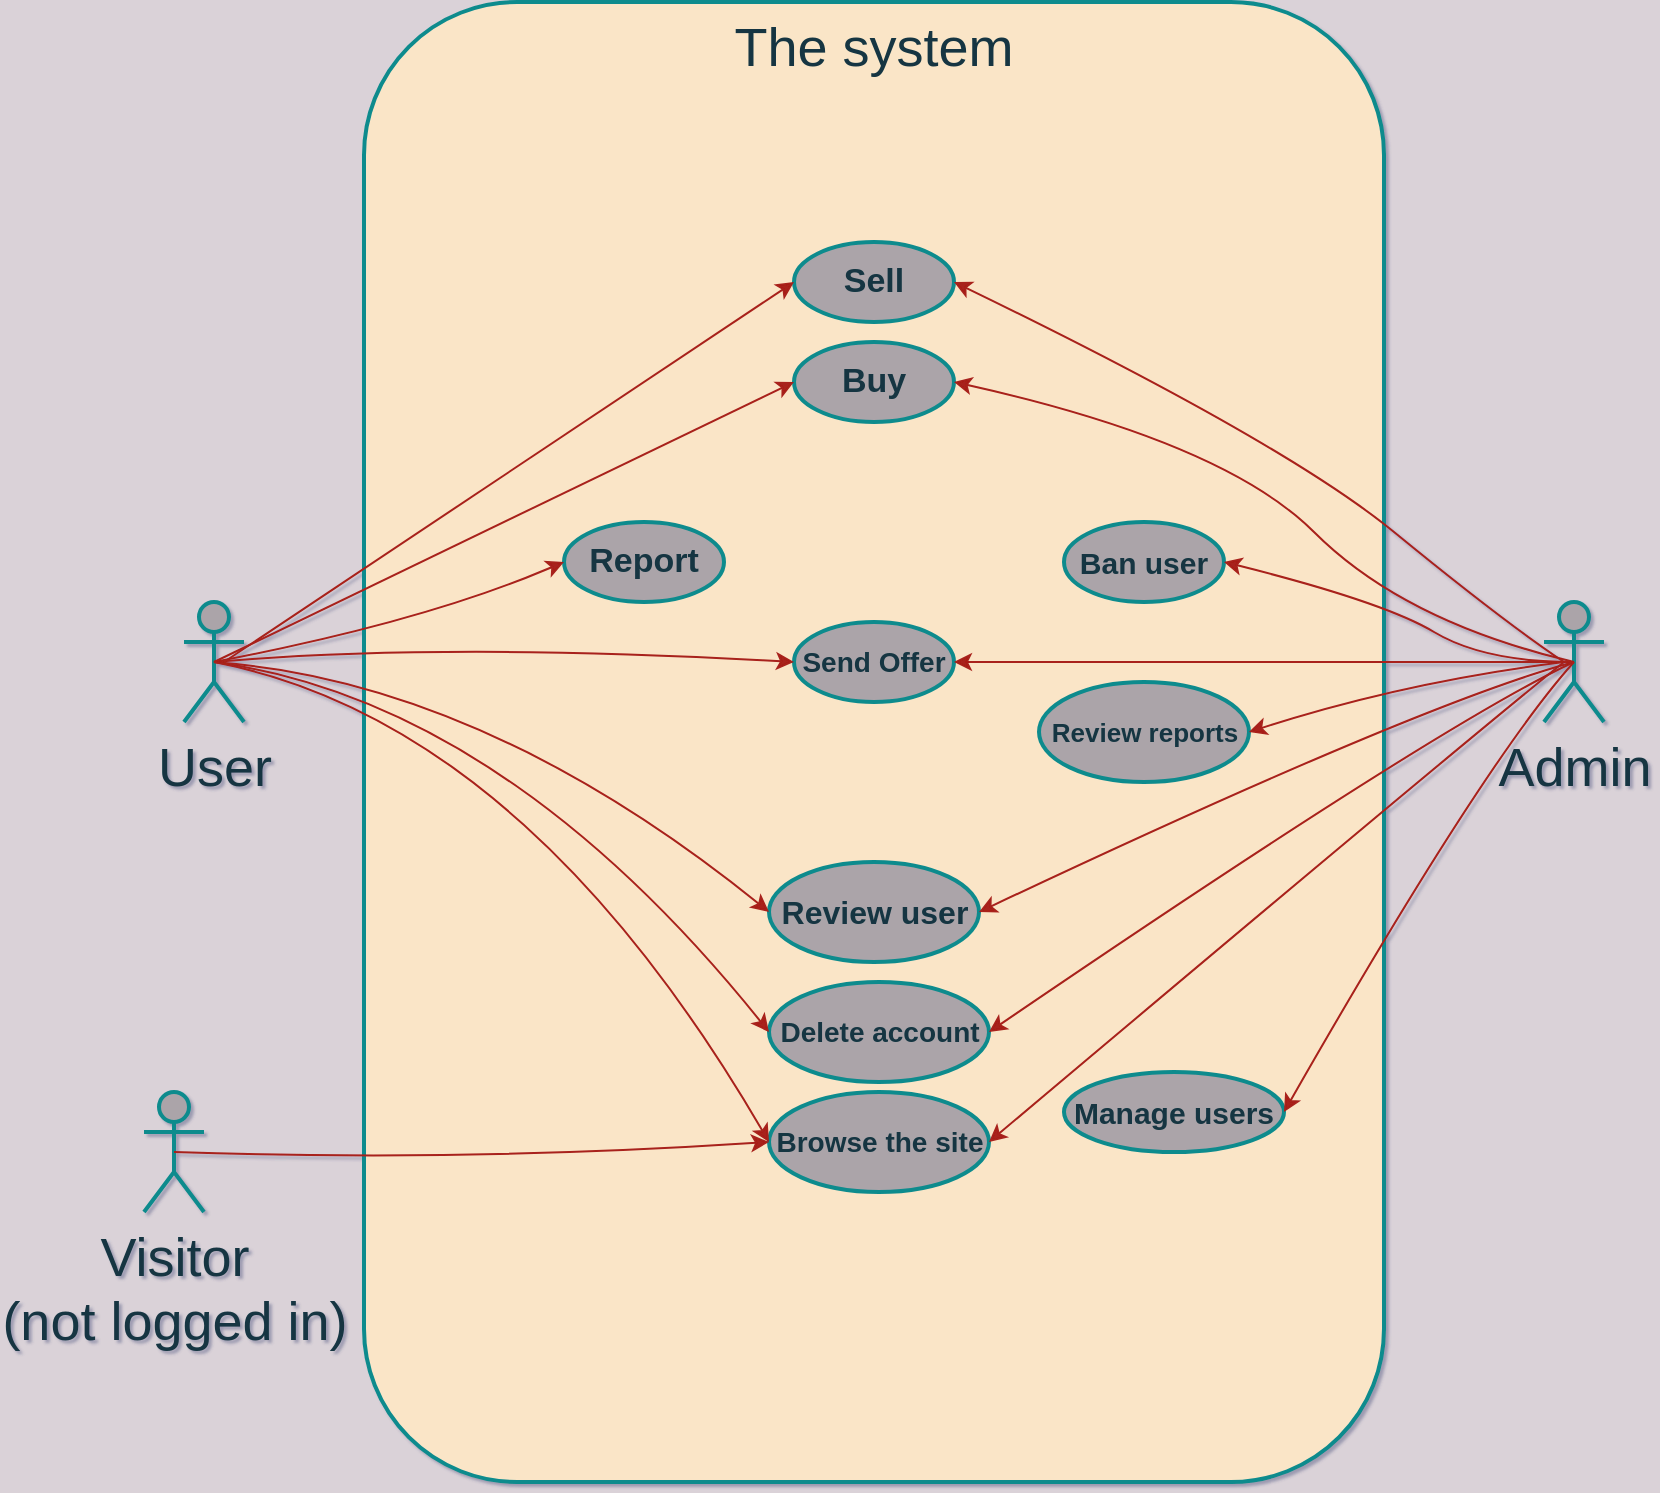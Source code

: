 <mxfile version="17.4.6" type="onedrive"><diagram id="InMR42C8C3EktTEgIVeQ" name="Page-1"><mxGraphModel grid="1" page="1" gridSize="10" guides="1" tooltips="1" connect="1" arrows="1" fold="1" pageScale="1" pageWidth="583" pageHeight="827" background="#DAD2D8" math="0" shadow="1"><root><mxCell id="0"/><mxCell id="1" parent="0"/><mxCell id="y2CxV0G0_h1MDgTNvdcz-1" value="The system" style="rounded=1;whiteSpace=wrap;html=1;verticalAlign=top;fontSize=27;fillColor=#FAE5C7;strokeColor=#0F8B8D;fontColor=#143642;strokeWidth=2;" vertex="1" parent="1"><mxGeometry x="348" y="46" width="510" height="740" as="geometry"/></mxCell><mxCell id="y2CxV0G0_h1MDgTNvdcz-2" value="Admin" style="shape=umlActor;verticalLabelPosition=bottom;verticalAlign=top;html=1;outlineConnect=0;fontSize=27;rounded=1;fillColor=#ABA4A9;strokeColor=#0F8B8D;fontColor=#143642;strokeWidth=2;" vertex="1" parent="1"><mxGeometry x="938" y="346" width="30" height="60" as="geometry"/></mxCell><mxCell id="y2CxV0G0_h1MDgTNvdcz-3" value="User" style="shape=umlActor;verticalLabelPosition=bottom;verticalAlign=top;html=1;outlineConnect=0;fontSize=27;rounded=1;fillColor=#ABA4A9;strokeColor=#0F8B8D;fontColor=#143642;strokeWidth=2;" vertex="1" parent="1"><mxGeometry x="258" y="346" width="30" height="60" as="geometry"/></mxCell><mxCell id="y2CxV0G0_h1MDgTNvdcz-5" value="&lt;span style=&quot;font-size: 17px;&quot;&gt;Sell&lt;/span&gt;" style="ellipse;whiteSpace=wrap;html=1;fontSize=17;rounded=1;fillColor=#ABA4A9;strokeColor=#0F8B8D;fontColor=#143642;fontStyle=1;strokeWidth=2;" vertex="1" parent="1"><mxGeometry x="563" y="166" width="80" height="40" as="geometry"/></mxCell><mxCell id="y2CxV0G0_h1MDgTNvdcz-6" value="&lt;span style=&quot;font-size: 17px;&quot;&gt;Buy&lt;/span&gt;" style="ellipse;whiteSpace=wrap;html=1;fontSize=17;rounded=1;fillColor=#ABA4A9;strokeColor=#0F8B8D;fontColor=#143642;fontStyle=1;verticalAlign=middle;strokeWidth=2;" vertex="1" parent="1"><mxGeometry x="563" y="216" width="80" height="40" as="geometry"/></mxCell><mxCell id="y2CxV0G0_h1MDgTNvdcz-7" value="&lt;span style=&quot;font-size: 17px;&quot;&gt;Report&lt;/span&gt;" style="ellipse;whiteSpace=wrap;html=1;fontSize=17;rounded=1;fillColor=#ABA4A9;strokeColor=#0F8B8D;fontColor=#143642;fontStyle=1;verticalAlign=middle;strokeWidth=2;" vertex="1" parent="1"><mxGeometry x="448" y="306" width="80" height="40" as="geometry"/></mxCell><mxCell id="y2CxV0G0_h1MDgTNvdcz-8" value="&lt;span style=&quot;font-size: 15px;&quot;&gt;Ban user&lt;/span&gt;" style="ellipse;whiteSpace=wrap;html=1;fontSize=15;rounded=1;fillColor=#ABA4A9;strokeColor=#0F8B8D;fontColor=#143642;fontStyle=1;verticalAlign=middle;labelPosition=center;verticalLabelPosition=middle;align=center;horizontal=1;strokeWidth=2;" vertex="1" parent="1"><mxGeometry x="698" y="306" width="80" height="40" as="geometry"/></mxCell><mxCell id="y2CxV0G0_h1MDgTNvdcz-9" value="&lt;span style=&quot;font-size: 14px;&quot;&gt;Delete account&lt;/span&gt;" style="ellipse;whiteSpace=wrap;html=1;fontSize=14;rounded=1;fillColor=#ABA4A9;strokeColor=#0F8B8D;fontColor=#143642;fontStyle=1;verticalAlign=middle;strokeWidth=2;" vertex="1" parent="1"><mxGeometry x="550.5" y="536" width="110" height="50" as="geometry"/></mxCell><mxCell id="y2CxV0G0_h1MDgTNvdcz-10" value="&lt;span style=&quot;font-size: 14px;&quot;&gt;Send Offer&lt;/span&gt;" style="ellipse;whiteSpace=wrap;html=1;fontSize=14;rounded=1;fillColor=#ABA4A9;strokeColor=#0F8B8D;fontColor=#143642;fontStyle=1;verticalAlign=middle;gradientColor=none;strokeWidth=2;" vertex="1" parent="1"><mxGeometry x="563" y="356" width="80" height="40" as="geometry"/></mxCell><mxCell id="y2CxV0G0_h1MDgTNvdcz-12" value="&lt;span style=&quot;font-size: 13px;&quot;&gt;Review reports&lt;/span&gt;" style="ellipse;whiteSpace=wrap;html=1;fontSize=13;rounded=1;fillColor=#ABA4A9;strokeColor=#0F8B8D;fontColor=#143642;fontStyle=1;verticalAlign=middle;strokeWidth=2;" vertex="1" parent="1"><mxGeometry x="685.5" y="386" width="105" height="50" as="geometry"/></mxCell><mxCell id="y2CxV0G0_h1MDgTNvdcz-13" value="&lt;span style=&quot;font-size: 16px;&quot;&gt;Review user&lt;/span&gt;" style="ellipse;whiteSpace=wrap;html=1;fontSize=16;rounded=1;fillColor=#ABA4A9;strokeColor=#0F8B8D;fontColor=#143642;fontStyle=1;verticalAlign=middle;strokeWidth=2;" vertex="1" parent="1"><mxGeometry x="550.5" y="476" width="105" height="50" as="geometry"/></mxCell><mxCell id="y2CxV0G0_h1MDgTNvdcz-15" value="" style="endArrow=classic;html=1;rounded=1;fontSize=14;entryX=1;entryY=0.5;entryDx=0;entryDy=0;exitX=0.5;exitY=0.5;exitDx=0;exitDy=0;exitPerimeter=0;curved=1;labelBackgroundColor=#DAD2D8;strokeColor=#A8201A;fontColor=#143642;" edge="1" parent="1" source="y2CxV0G0_h1MDgTNvdcz-2" target="y2CxV0G0_h1MDgTNvdcz-8"><mxGeometry width="50" height="50" relative="1" as="geometry"><mxPoint x="858" y="396" as="sourcePoint"/><mxPoint x="908" y="346" as="targetPoint"/><Array as="points"><mxPoint x="908" y="376"/><mxPoint x="858" y="346"/></Array></mxGeometry></mxCell><mxCell id="y2CxV0G0_h1MDgTNvdcz-17" value="" style="endArrow=classic;html=1;rounded=1;fontSize=14;entryX=1;entryY=0.5;entryDx=0;entryDy=0;exitX=0.5;exitY=0.5;exitDx=0;exitDy=0;exitPerimeter=0;curved=1;labelBackgroundColor=#DAD2D8;strokeColor=#A8201A;fontColor=#143642;" edge="1" parent="1" source="y2CxV0G0_h1MDgTNvdcz-2" target="y2CxV0G0_h1MDgTNvdcz-10"><mxGeometry width="50" height="50" relative="1" as="geometry"><mxPoint x="948" y="392.667" as="sourcePoint"/><mxPoint x="818" y="336" as="targetPoint"/><Array as="points"><mxPoint x="858" y="376"/></Array></mxGeometry></mxCell><mxCell id="y2CxV0G0_h1MDgTNvdcz-19" value="" style="endArrow=classic;html=1;rounded=1;fontSize=14;entryX=1;entryY=0.5;entryDx=0;entryDy=0;exitX=0.5;exitY=0.5;exitDx=0;exitDy=0;exitPerimeter=0;curved=1;labelBackgroundColor=#DAD2D8;strokeColor=#A8201A;fontColor=#143642;" edge="1" parent="1" source="y2CxV0G0_h1MDgTNvdcz-2" target="y2CxV0G0_h1MDgTNvdcz-6"><mxGeometry width="50" height="50" relative="1" as="geometry"><mxPoint x="948" y="392.667" as="sourcePoint"/><mxPoint x="818" y="336" as="targetPoint"/><Array as="points"><mxPoint x="868" y="356"/><mxPoint x="778" y="266"/></Array></mxGeometry></mxCell><mxCell id="y2CxV0G0_h1MDgTNvdcz-20" value="" style="endArrow=classic;html=1;rounded=1;fontSize=14;entryX=1;entryY=0.5;entryDx=0;entryDy=0;curved=1;labelBackgroundColor=#DAD2D8;strokeColor=#A8201A;fontColor=#143642;" edge="1" parent="1" target="y2CxV0G0_h1MDgTNvdcz-5"><mxGeometry width="50" height="50" relative="1" as="geometry"><mxPoint x="948" y="376" as="sourcePoint"/><mxPoint x="653" y="246" as="targetPoint"/><Array as="points"><mxPoint x="918" y="356"/><mxPoint x="808" y="266"/></Array></mxGeometry></mxCell><mxCell id="y2CxV0G0_h1MDgTNvdcz-21" value="" style="endArrow=classic;html=1;rounded=1;fontSize=14;entryX=1;entryY=0.5;entryDx=0;entryDy=0;curved=1;labelBackgroundColor=#DAD2D8;strokeColor=#A8201A;fontColor=#143642;" edge="1" parent="1" target="y2CxV0G0_h1MDgTNvdcz-12"><mxGeometry width="50" height="50" relative="1" as="geometry"><mxPoint x="948" y="376" as="sourcePoint"/><mxPoint x="653" y="386" as="targetPoint"/><Array as="points"><mxPoint x="868" y="386"/></Array></mxGeometry></mxCell><mxCell id="y2CxV0G0_h1MDgTNvdcz-22" value="" style="endArrow=classic;html=1;rounded=1;fontSize=14;entryX=1;entryY=0.5;entryDx=0;entryDy=0;exitX=0.5;exitY=0.5;exitDx=0;exitDy=0;exitPerimeter=0;curved=1;labelBackgroundColor=#DAD2D8;strokeColor=#A8201A;fontColor=#143642;" edge="1" parent="1" source="y2CxV0G0_h1MDgTNvdcz-2" target="y2CxV0G0_h1MDgTNvdcz-13"><mxGeometry width="50" height="50" relative="1" as="geometry"><mxPoint x="958" y="386" as="sourcePoint"/><mxPoint x="665.5" y="451" as="targetPoint"/><Array as="points"><mxPoint x="878" y="396"/></Array></mxGeometry></mxCell><mxCell id="y2CxV0G0_h1MDgTNvdcz-23" value="" style="endArrow=classic;html=1;rounded=1;fontSize=14;entryX=1;entryY=0.5;entryDx=0;entryDy=0;exitX=0.5;exitY=0.5;exitDx=0;exitDy=0;exitPerimeter=0;curved=1;labelBackgroundColor=#DAD2D8;strokeColor=#A8201A;fontColor=#143642;" edge="1" parent="1" source="y2CxV0G0_h1MDgTNvdcz-2" target="y2CxV0G0_h1MDgTNvdcz-9"><mxGeometry width="50" height="50" relative="1" as="geometry"><mxPoint x="963" y="386" as="sourcePoint"/><mxPoint x="665.5" y="511" as="targetPoint"/><Array as="points"><mxPoint x="888" y="406"/></Array></mxGeometry></mxCell><mxCell id="y2CxV0G0_h1MDgTNvdcz-24" value="" style="endArrow=classic;html=1;rounded=1;fontSize=14;exitX=0.5;exitY=0.5;exitDx=0;exitDy=0;exitPerimeter=0;entryX=0;entryY=0.5;entryDx=0;entryDy=0;curved=1;labelBackgroundColor=#DAD2D8;strokeColor=#A8201A;fontColor=#143642;" edge="1" parent="1" source="y2CxV0G0_h1MDgTNvdcz-3" target="y2CxV0G0_h1MDgTNvdcz-7"><mxGeometry width="50" height="50" relative="1" as="geometry"><mxPoint x="608" y="436" as="sourcePoint"/><mxPoint x="658" y="386" as="targetPoint"/><Array as="points"><mxPoint x="378" y="356"/></Array></mxGeometry></mxCell><mxCell id="y2CxV0G0_h1MDgTNvdcz-25" value="" style="endArrow=classic;html=1;rounded=1;fontSize=14;exitX=0.5;exitY=0.5;exitDx=0;exitDy=0;exitPerimeter=0;entryX=0;entryY=0.5;entryDx=0;entryDy=0;curved=1;labelBackgroundColor=#DAD2D8;strokeColor=#A8201A;fontColor=#143642;" edge="1" parent="1" source="y2CxV0G0_h1MDgTNvdcz-3" target="y2CxV0G0_h1MDgTNvdcz-10"><mxGeometry width="50" height="50" relative="1" as="geometry"><mxPoint x="283" y="386" as="sourcePoint"/><mxPoint x="448" y="326" as="targetPoint"/><Array as="points"><mxPoint x="388" y="366"/></Array></mxGeometry></mxCell><mxCell id="y2CxV0G0_h1MDgTNvdcz-27" value="" style="endArrow=classic;html=1;rounded=1;fontSize=14;exitX=0.5;exitY=0.5;exitDx=0;exitDy=0;exitPerimeter=0;entryX=0;entryY=0.5;entryDx=0;entryDy=0;curved=1;labelBackgroundColor=#DAD2D8;strokeColor=#A8201A;fontColor=#143642;" edge="1" parent="1" source="y2CxV0G0_h1MDgTNvdcz-3" target="y2CxV0G0_h1MDgTNvdcz-13"><mxGeometry width="50" height="50" relative="1" as="geometry"><mxPoint x="283" y="386" as="sourcePoint"/><mxPoint x="560.5" y="451" as="targetPoint"/><Array as="points"><mxPoint x="408" y="386"/></Array></mxGeometry></mxCell><mxCell id="y2CxV0G0_h1MDgTNvdcz-28" value="" style="endArrow=classic;html=1;rounded=1;fontSize=14;exitX=0.5;exitY=0.5;exitDx=0;exitDy=0;exitPerimeter=0;entryX=0;entryY=0.5;entryDx=0;entryDy=0;curved=1;labelBackgroundColor=#DAD2D8;strokeColor=#A8201A;fontColor=#143642;" edge="1" parent="1" source="y2CxV0G0_h1MDgTNvdcz-3" target="y2CxV0G0_h1MDgTNvdcz-9"><mxGeometry width="50" height="50" relative="1" as="geometry"><mxPoint x="283" y="386" as="sourcePoint"/><mxPoint x="560.5" y="511" as="targetPoint"/><Array as="points"><mxPoint x="418" y="396"/></Array></mxGeometry></mxCell><mxCell id="y2CxV0G0_h1MDgTNvdcz-29" value="" style="endArrow=classic;html=1;rounded=1;fontSize=14;exitX=0.5;exitY=0.5;exitDx=0;exitDy=0;exitPerimeter=0;entryX=0;entryY=0.5;entryDx=0;entryDy=0;curved=1;labelBackgroundColor=#DAD2D8;strokeColor=#A8201A;fontColor=#143642;" edge="1" parent="1" source="y2CxV0G0_h1MDgTNvdcz-3" target="y2CxV0G0_h1MDgTNvdcz-6"><mxGeometry width="50" height="50" relative="1" as="geometry"><mxPoint x="283" y="386" as="sourcePoint"/><mxPoint x="448" y="326" as="targetPoint"/><Array as="points"/></mxGeometry></mxCell><mxCell id="y2CxV0G0_h1MDgTNvdcz-30" value="" style="endArrow=classic;html=1;rounded=1;fontSize=14;entryX=0;entryY=0.5;entryDx=0;entryDy=0;curved=1;labelBackgroundColor=#DAD2D8;strokeColor=#A8201A;fontColor=#143642;" edge="1" parent="1" target="y2CxV0G0_h1MDgTNvdcz-5"><mxGeometry width="50" height="50" relative="1" as="geometry"><mxPoint x="278" y="376" as="sourcePoint"/><mxPoint x="573" y="246" as="targetPoint"/><Array as="points"/></mxGeometry></mxCell><mxCell id="y2CxV0G0_h1MDgTNvdcz-32" value="Visitor&lt;br&gt;(not logged in)" style="shape=umlActor;verticalLabelPosition=bottom;verticalAlign=top;html=1;outlineConnect=0;fontSize=27;rounded=1;fillColor=#ABA4A9;strokeColor=#0F8B8D;fontColor=#143642;strokeWidth=2;" vertex="1" parent="1"><mxGeometry x="238" y="591" width="30" height="60" as="geometry"/></mxCell><mxCell id="y2CxV0G0_h1MDgTNvdcz-33" value="&lt;span style=&quot;font-size: 14px;&quot;&gt;Browse the site&lt;/span&gt;" style="ellipse;whiteSpace=wrap;html=1;fontSize=14;rounded=1;fillColor=#ABA4A9;strokeColor=#0F8B8D;fontColor=#143642;fontStyle=1;verticalAlign=middle;strokeWidth=2;" vertex="1" parent="1"><mxGeometry x="550.5" y="591" width="110" height="50" as="geometry"/></mxCell><mxCell id="y2CxV0G0_h1MDgTNvdcz-34" value="" style="endArrow=classic;html=1;rounded=1;fontSize=14;entryX=1;entryY=0.5;entryDx=0;entryDy=0;curved=1;labelBackgroundColor=#DAD2D8;strokeColor=#A8201A;fontColor=#143642;" edge="1" parent="1" target="y2CxV0G0_h1MDgTNvdcz-33"><mxGeometry width="50" height="50" relative="1" as="geometry"><mxPoint x="948" y="376" as="sourcePoint"/><mxPoint x="670.5" y="571" as="targetPoint"/><Array as="points"><mxPoint x="898" y="416"/></Array></mxGeometry></mxCell><mxCell id="y2CxV0G0_h1MDgTNvdcz-35" value="" style="endArrow=classic;html=1;rounded=1;fontSize=14;exitX=0.5;exitY=0.5;exitDx=0;exitDy=0;exitPerimeter=0;entryX=0;entryY=0.5;entryDx=0;entryDy=0;curved=1;labelBackgroundColor=#DAD2D8;strokeColor=#A8201A;fontColor=#143642;" edge="1" parent="1" source="y2CxV0G0_h1MDgTNvdcz-3" target="y2CxV0G0_h1MDgTNvdcz-33"><mxGeometry width="50" height="50" relative="1" as="geometry"><mxPoint x="283" y="386" as="sourcePoint"/><mxPoint x="560.5" y="571" as="targetPoint"/><Array as="points"><mxPoint x="428" y="406"/></Array></mxGeometry></mxCell><mxCell id="y2CxV0G0_h1MDgTNvdcz-36" value="" style="endArrow=classic;html=1;rounded=1;fontSize=14;exitX=0.5;exitY=0.5;exitDx=0;exitDy=0;exitPerimeter=0;entryX=0;entryY=0.5;entryDx=0;entryDy=0;curved=1;labelBackgroundColor=#DAD2D8;strokeColor=#A8201A;fontColor=#143642;" edge="1" parent="1" source="y2CxV0G0_h1MDgTNvdcz-32" target="y2CxV0G0_h1MDgTNvdcz-33"><mxGeometry width="50" height="50" relative="1" as="geometry"><mxPoint x="283" y="386" as="sourcePoint"/><mxPoint x="555.5" y="626" as="targetPoint"/><Array as="points"><mxPoint x="398" y="626"/></Array></mxGeometry></mxCell><mxCell id="y2CxV0G0_h1MDgTNvdcz-39" value="&lt;span style=&quot;font-size: 15px;&quot;&gt;Manage users&lt;/span&gt;" style="ellipse;whiteSpace=wrap;html=1;fontSize=15;rounded=1;fillColor=#ABA4A9;strokeColor=#0F8B8D;fontColor=#143642;fontStyle=1;verticalAlign=middle;strokeWidth=2;" vertex="1" parent="1"><mxGeometry x="698" y="581" width="110" height="40" as="geometry"/></mxCell><mxCell id="y2CxV0G0_h1MDgTNvdcz-40" value="" style="endArrow=classic;html=1;rounded=1;fontSize=14;entryX=1;entryY=0.5;entryDx=0;entryDy=0;exitX=0.5;exitY=0.5;exitDx=0;exitDy=0;exitPerimeter=0;curved=1;labelBackgroundColor=#DAD2D8;strokeColor=#A8201A;fontColor=#143642;" edge="1" parent="1" source="y2CxV0G0_h1MDgTNvdcz-2" target="y2CxV0G0_h1MDgTNvdcz-39"><mxGeometry width="50" height="50" relative="1" as="geometry"><mxPoint x="958" y="386" as="sourcePoint"/><mxPoint x="665.5" y="626" as="targetPoint"/><Array as="points"><mxPoint x="908" y="426"/></Array></mxGeometry></mxCell></root></mxGraphModel></diagram></mxfile>